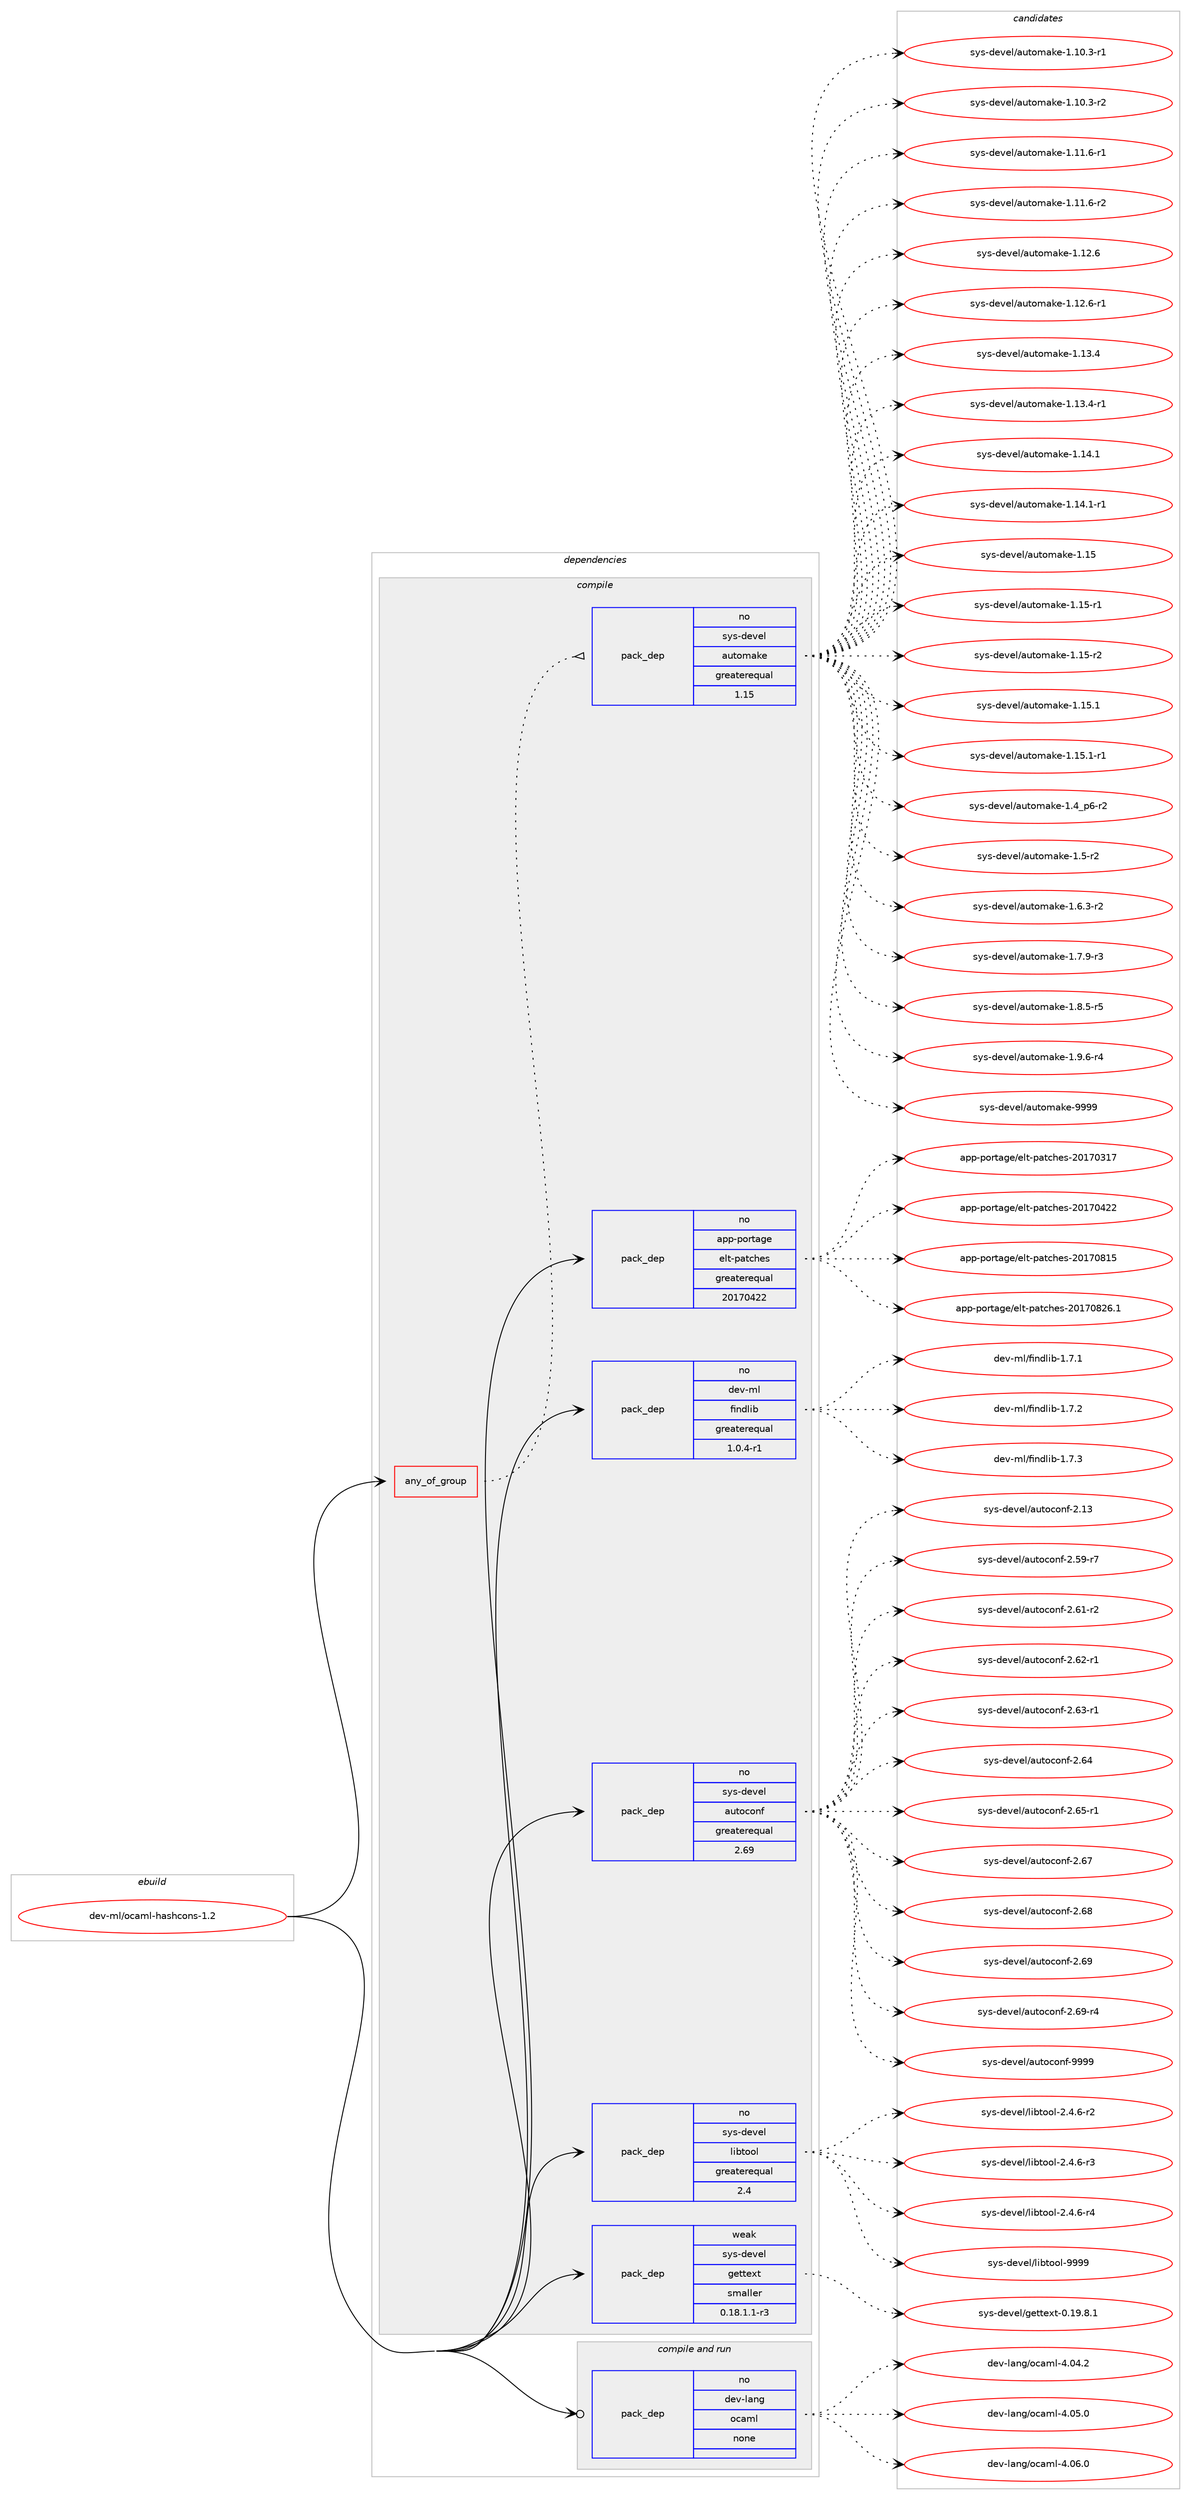 digraph prolog {

# *************
# Graph options
# *************

newrank=true;
concentrate=true;
compound=true;
graph [rankdir=LR,fontname=Helvetica,fontsize=10,ranksep=1.5];#, ranksep=2.5, nodesep=0.2];
edge  [arrowhead=vee];
node  [fontname=Helvetica,fontsize=10];

# **********
# The ebuild
# **********

subgraph cluster_leftcol {
color=gray;
rank=same;
label=<<i>ebuild</i>>;
id [label="dev-ml/ocaml-hashcons-1.2", color=red, width=4, href="../dev-ml/ocaml-hashcons-1.2.svg"];
}

# ****************
# The dependencies
# ****************

subgraph cluster_midcol {
color=gray;
label=<<i>dependencies</i>>;
subgraph cluster_compile {
fillcolor="#eeeeee";
style=filled;
label=<<i>compile</i>>;
subgraph any3619 {
dependency123179 [label=<<TABLE BORDER="0" CELLBORDER="1" CELLSPACING="0" CELLPADDING="4"><TR><TD CELLPADDING="10">any_of_group</TD></TR></TABLE>>, shape=none, color=red];subgraph pack92968 {
dependency123180 [label=<<TABLE BORDER="0" CELLBORDER="1" CELLSPACING="0" CELLPADDING="4" WIDTH="220"><TR><TD ROWSPAN="6" CELLPADDING="30">pack_dep</TD></TR><TR><TD WIDTH="110">no</TD></TR><TR><TD>sys-devel</TD></TR><TR><TD>automake</TD></TR><TR><TD>greaterequal</TD></TR><TR><TD>1.15</TD></TR></TABLE>>, shape=none, color=blue];
}
dependency123179:e -> dependency123180:w [weight=20,style="dotted",arrowhead="oinv"];
}
id:e -> dependency123179:w [weight=20,style="solid",arrowhead="vee"];
subgraph pack92969 {
dependency123181 [label=<<TABLE BORDER="0" CELLBORDER="1" CELLSPACING="0" CELLPADDING="4" WIDTH="220"><TR><TD ROWSPAN="6" CELLPADDING="30">pack_dep</TD></TR><TR><TD WIDTH="110">no</TD></TR><TR><TD>app-portage</TD></TR><TR><TD>elt-patches</TD></TR><TR><TD>greaterequal</TD></TR><TR><TD>20170422</TD></TR></TABLE>>, shape=none, color=blue];
}
id:e -> dependency123181:w [weight=20,style="solid",arrowhead="vee"];
subgraph pack92970 {
dependency123182 [label=<<TABLE BORDER="0" CELLBORDER="1" CELLSPACING="0" CELLPADDING="4" WIDTH="220"><TR><TD ROWSPAN="6" CELLPADDING="30">pack_dep</TD></TR><TR><TD WIDTH="110">no</TD></TR><TR><TD>dev-ml</TD></TR><TR><TD>findlib</TD></TR><TR><TD>greaterequal</TD></TR><TR><TD>1.0.4-r1</TD></TR></TABLE>>, shape=none, color=blue];
}
id:e -> dependency123182:w [weight=20,style="solid",arrowhead="vee"];
subgraph pack92971 {
dependency123183 [label=<<TABLE BORDER="0" CELLBORDER="1" CELLSPACING="0" CELLPADDING="4" WIDTH="220"><TR><TD ROWSPAN="6" CELLPADDING="30">pack_dep</TD></TR><TR><TD WIDTH="110">no</TD></TR><TR><TD>sys-devel</TD></TR><TR><TD>autoconf</TD></TR><TR><TD>greaterequal</TD></TR><TR><TD>2.69</TD></TR></TABLE>>, shape=none, color=blue];
}
id:e -> dependency123183:w [weight=20,style="solid",arrowhead="vee"];
subgraph pack92972 {
dependency123184 [label=<<TABLE BORDER="0" CELLBORDER="1" CELLSPACING="0" CELLPADDING="4" WIDTH="220"><TR><TD ROWSPAN="6" CELLPADDING="30">pack_dep</TD></TR><TR><TD WIDTH="110">no</TD></TR><TR><TD>sys-devel</TD></TR><TR><TD>libtool</TD></TR><TR><TD>greaterequal</TD></TR><TR><TD>2.4</TD></TR></TABLE>>, shape=none, color=blue];
}
id:e -> dependency123184:w [weight=20,style="solid",arrowhead="vee"];
subgraph pack92973 {
dependency123185 [label=<<TABLE BORDER="0" CELLBORDER="1" CELLSPACING="0" CELLPADDING="4" WIDTH="220"><TR><TD ROWSPAN="6" CELLPADDING="30">pack_dep</TD></TR><TR><TD WIDTH="110">weak</TD></TR><TR><TD>sys-devel</TD></TR><TR><TD>gettext</TD></TR><TR><TD>smaller</TD></TR><TR><TD>0.18.1.1-r3</TD></TR></TABLE>>, shape=none, color=blue];
}
id:e -> dependency123185:w [weight=20,style="solid",arrowhead="vee"];
}
subgraph cluster_compileandrun {
fillcolor="#eeeeee";
style=filled;
label=<<i>compile and run</i>>;
subgraph pack92974 {
dependency123186 [label=<<TABLE BORDER="0" CELLBORDER="1" CELLSPACING="0" CELLPADDING="4" WIDTH="220"><TR><TD ROWSPAN="6" CELLPADDING="30">pack_dep</TD></TR><TR><TD WIDTH="110">no</TD></TR><TR><TD>dev-lang</TD></TR><TR><TD>ocaml</TD></TR><TR><TD>none</TD></TR><TR><TD></TD></TR></TABLE>>, shape=none, color=blue];
}
id:e -> dependency123186:w [weight=20,style="solid",arrowhead="odotvee"];
}
subgraph cluster_run {
fillcolor="#eeeeee";
style=filled;
label=<<i>run</i>>;
}
}

# **************
# The candidates
# **************

subgraph cluster_choices {
rank=same;
color=gray;
label=<<i>candidates</i>>;

subgraph choice92968 {
color=black;
nodesep=1;
choice11512111545100101118101108479711711611110997107101454946494846514511449 [label="sys-devel/automake-1.10.3-r1", color=red, width=4,href="../sys-devel/automake-1.10.3-r1.svg"];
choice11512111545100101118101108479711711611110997107101454946494846514511450 [label="sys-devel/automake-1.10.3-r2", color=red, width=4,href="../sys-devel/automake-1.10.3-r2.svg"];
choice11512111545100101118101108479711711611110997107101454946494946544511449 [label="sys-devel/automake-1.11.6-r1", color=red, width=4,href="../sys-devel/automake-1.11.6-r1.svg"];
choice11512111545100101118101108479711711611110997107101454946494946544511450 [label="sys-devel/automake-1.11.6-r2", color=red, width=4,href="../sys-devel/automake-1.11.6-r2.svg"];
choice1151211154510010111810110847971171161111099710710145494649504654 [label="sys-devel/automake-1.12.6", color=red, width=4,href="../sys-devel/automake-1.12.6.svg"];
choice11512111545100101118101108479711711611110997107101454946495046544511449 [label="sys-devel/automake-1.12.6-r1", color=red, width=4,href="../sys-devel/automake-1.12.6-r1.svg"];
choice1151211154510010111810110847971171161111099710710145494649514652 [label="sys-devel/automake-1.13.4", color=red, width=4,href="../sys-devel/automake-1.13.4.svg"];
choice11512111545100101118101108479711711611110997107101454946495146524511449 [label="sys-devel/automake-1.13.4-r1", color=red, width=4,href="../sys-devel/automake-1.13.4-r1.svg"];
choice1151211154510010111810110847971171161111099710710145494649524649 [label="sys-devel/automake-1.14.1", color=red, width=4,href="../sys-devel/automake-1.14.1.svg"];
choice11512111545100101118101108479711711611110997107101454946495246494511449 [label="sys-devel/automake-1.14.1-r1", color=red, width=4,href="../sys-devel/automake-1.14.1-r1.svg"];
choice115121115451001011181011084797117116111109971071014549464953 [label="sys-devel/automake-1.15", color=red, width=4,href="../sys-devel/automake-1.15.svg"];
choice1151211154510010111810110847971171161111099710710145494649534511449 [label="sys-devel/automake-1.15-r1", color=red, width=4,href="../sys-devel/automake-1.15-r1.svg"];
choice1151211154510010111810110847971171161111099710710145494649534511450 [label="sys-devel/automake-1.15-r2", color=red, width=4,href="../sys-devel/automake-1.15-r2.svg"];
choice1151211154510010111810110847971171161111099710710145494649534649 [label="sys-devel/automake-1.15.1", color=red, width=4,href="../sys-devel/automake-1.15.1.svg"];
choice11512111545100101118101108479711711611110997107101454946495346494511449 [label="sys-devel/automake-1.15.1-r1", color=red, width=4,href="../sys-devel/automake-1.15.1-r1.svg"];
choice115121115451001011181011084797117116111109971071014549465295112544511450 [label="sys-devel/automake-1.4_p6-r2", color=red, width=4,href="../sys-devel/automake-1.4_p6-r2.svg"];
choice11512111545100101118101108479711711611110997107101454946534511450 [label="sys-devel/automake-1.5-r2", color=red, width=4,href="../sys-devel/automake-1.5-r2.svg"];
choice115121115451001011181011084797117116111109971071014549465446514511450 [label="sys-devel/automake-1.6.3-r2", color=red, width=4,href="../sys-devel/automake-1.6.3-r2.svg"];
choice115121115451001011181011084797117116111109971071014549465546574511451 [label="sys-devel/automake-1.7.9-r3", color=red, width=4,href="../sys-devel/automake-1.7.9-r3.svg"];
choice115121115451001011181011084797117116111109971071014549465646534511453 [label="sys-devel/automake-1.8.5-r5", color=red, width=4,href="../sys-devel/automake-1.8.5-r5.svg"];
choice115121115451001011181011084797117116111109971071014549465746544511452 [label="sys-devel/automake-1.9.6-r4", color=red, width=4,href="../sys-devel/automake-1.9.6-r4.svg"];
choice115121115451001011181011084797117116111109971071014557575757 [label="sys-devel/automake-9999", color=red, width=4,href="../sys-devel/automake-9999.svg"];
dependency123180:e -> choice11512111545100101118101108479711711611110997107101454946494846514511449:w [style=dotted,weight="100"];
dependency123180:e -> choice11512111545100101118101108479711711611110997107101454946494846514511450:w [style=dotted,weight="100"];
dependency123180:e -> choice11512111545100101118101108479711711611110997107101454946494946544511449:w [style=dotted,weight="100"];
dependency123180:e -> choice11512111545100101118101108479711711611110997107101454946494946544511450:w [style=dotted,weight="100"];
dependency123180:e -> choice1151211154510010111810110847971171161111099710710145494649504654:w [style=dotted,weight="100"];
dependency123180:e -> choice11512111545100101118101108479711711611110997107101454946495046544511449:w [style=dotted,weight="100"];
dependency123180:e -> choice1151211154510010111810110847971171161111099710710145494649514652:w [style=dotted,weight="100"];
dependency123180:e -> choice11512111545100101118101108479711711611110997107101454946495146524511449:w [style=dotted,weight="100"];
dependency123180:e -> choice1151211154510010111810110847971171161111099710710145494649524649:w [style=dotted,weight="100"];
dependency123180:e -> choice11512111545100101118101108479711711611110997107101454946495246494511449:w [style=dotted,weight="100"];
dependency123180:e -> choice115121115451001011181011084797117116111109971071014549464953:w [style=dotted,weight="100"];
dependency123180:e -> choice1151211154510010111810110847971171161111099710710145494649534511449:w [style=dotted,weight="100"];
dependency123180:e -> choice1151211154510010111810110847971171161111099710710145494649534511450:w [style=dotted,weight="100"];
dependency123180:e -> choice1151211154510010111810110847971171161111099710710145494649534649:w [style=dotted,weight="100"];
dependency123180:e -> choice11512111545100101118101108479711711611110997107101454946495346494511449:w [style=dotted,weight="100"];
dependency123180:e -> choice115121115451001011181011084797117116111109971071014549465295112544511450:w [style=dotted,weight="100"];
dependency123180:e -> choice11512111545100101118101108479711711611110997107101454946534511450:w [style=dotted,weight="100"];
dependency123180:e -> choice115121115451001011181011084797117116111109971071014549465446514511450:w [style=dotted,weight="100"];
dependency123180:e -> choice115121115451001011181011084797117116111109971071014549465546574511451:w [style=dotted,weight="100"];
dependency123180:e -> choice115121115451001011181011084797117116111109971071014549465646534511453:w [style=dotted,weight="100"];
dependency123180:e -> choice115121115451001011181011084797117116111109971071014549465746544511452:w [style=dotted,weight="100"];
dependency123180:e -> choice115121115451001011181011084797117116111109971071014557575757:w [style=dotted,weight="100"];
}
subgraph choice92969 {
color=black;
nodesep=1;
choice97112112451121111141169710310147101108116451129711699104101115455048495548514955 [label="app-portage/elt-patches-20170317", color=red, width=4,href="../app-portage/elt-patches-20170317.svg"];
choice97112112451121111141169710310147101108116451129711699104101115455048495548525050 [label="app-portage/elt-patches-20170422", color=red, width=4,href="../app-portage/elt-patches-20170422.svg"];
choice97112112451121111141169710310147101108116451129711699104101115455048495548564953 [label="app-portage/elt-patches-20170815", color=red, width=4,href="../app-portage/elt-patches-20170815.svg"];
choice971121124511211111411697103101471011081164511297116991041011154550484955485650544649 [label="app-portage/elt-patches-20170826.1", color=red, width=4,href="../app-portage/elt-patches-20170826.1.svg"];
dependency123181:e -> choice97112112451121111141169710310147101108116451129711699104101115455048495548514955:w [style=dotted,weight="100"];
dependency123181:e -> choice97112112451121111141169710310147101108116451129711699104101115455048495548525050:w [style=dotted,weight="100"];
dependency123181:e -> choice97112112451121111141169710310147101108116451129711699104101115455048495548564953:w [style=dotted,weight="100"];
dependency123181:e -> choice971121124511211111411697103101471011081164511297116991041011154550484955485650544649:w [style=dotted,weight="100"];
}
subgraph choice92970 {
color=black;
nodesep=1;
choice100101118451091084710210511010010810598454946554649 [label="dev-ml/findlib-1.7.1", color=red, width=4,href="../dev-ml/findlib-1.7.1.svg"];
choice100101118451091084710210511010010810598454946554650 [label="dev-ml/findlib-1.7.2", color=red, width=4,href="../dev-ml/findlib-1.7.2.svg"];
choice100101118451091084710210511010010810598454946554651 [label="dev-ml/findlib-1.7.3", color=red, width=4,href="../dev-ml/findlib-1.7.3.svg"];
dependency123182:e -> choice100101118451091084710210511010010810598454946554649:w [style=dotted,weight="100"];
dependency123182:e -> choice100101118451091084710210511010010810598454946554650:w [style=dotted,weight="100"];
dependency123182:e -> choice100101118451091084710210511010010810598454946554651:w [style=dotted,weight="100"];
}
subgraph choice92971 {
color=black;
nodesep=1;
choice115121115451001011181011084797117116111991111101024550464951 [label="sys-devel/autoconf-2.13", color=red, width=4,href="../sys-devel/autoconf-2.13.svg"];
choice1151211154510010111810110847971171161119911111010245504653574511455 [label="sys-devel/autoconf-2.59-r7", color=red, width=4,href="../sys-devel/autoconf-2.59-r7.svg"];
choice1151211154510010111810110847971171161119911111010245504654494511450 [label="sys-devel/autoconf-2.61-r2", color=red, width=4,href="../sys-devel/autoconf-2.61-r2.svg"];
choice1151211154510010111810110847971171161119911111010245504654504511449 [label="sys-devel/autoconf-2.62-r1", color=red, width=4,href="../sys-devel/autoconf-2.62-r1.svg"];
choice1151211154510010111810110847971171161119911111010245504654514511449 [label="sys-devel/autoconf-2.63-r1", color=red, width=4,href="../sys-devel/autoconf-2.63-r1.svg"];
choice115121115451001011181011084797117116111991111101024550465452 [label="sys-devel/autoconf-2.64", color=red, width=4,href="../sys-devel/autoconf-2.64.svg"];
choice1151211154510010111810110847971171161119911111010245504654534511449 [label="sys-devel/autoconf-2.65-r1", color=red, width=4,href="../sys-devel/autoconf-2.65-r1.svg"];
choice115121115451001011181011084797117116111991111101024550465455 [label="sys-devel/autoconf-2.67", color=red, width=4,href="../sys-devel/autoconf-2.67.svg"];
choice115121115451001011181011084797117116111991111101024550465456 [label="sys-devel/autoconf-2.68", color=red, width=4,href="../sys-devel/autoconf-2.68.svg"];
choice115121115451001011181011084797117116111991111101024550465457 [label="sys-devel/autoconf-2.69", color=red, width=4,href="../sys-devel/autoconf-2.69.svg"];
choice1151211154510010111810110847971171161119911111010245504654574511452 [label="sys-devel/autoconf-2.69-r4", color=red, width=4,href="../sys-devel/autoconf-2.69-r4.svg"];
choice115121115451001011181011084797117116111991111101024557575757 [label="sys-devel/autoconf-9999", color=red, width=4,href="../sys-devel/autoconf-9999.svg"];
dependency123183:e -> choice115121115451001011181011084797117116111991111101024550464951:w [style=dotted,weight="100"];
dependency123183:e -> choice1151211154510010111810110847971171161119911111010245504653574511455:w [style=dotted,weight="100"];
dependency123183:e -> choice1151211154510010111810110847971171161119911111010245504654494511450:w [style=dotted,weight="100"];
dependency123183:e -> choice1151211154510010111810110847971171161119911111010245504654504511449:w [style=dotted,weight="100"];
dependency123183:e -> choice1151211154510010111810110847971171161119911111010245504654514511449:w [style=dotted,weight="100"];
dependency123183:e -> choice115121115451001011181011084797117116111991111101024550465452:w [style=dotted,weight="100"];
dependency123183:e -> choice1151211154510010111810110847971171161119911111010245504654534511449:w [style=dotted,weight="100"];
dependency123183:e -> choice115121115451001011181011084797117116111991111101024550465455:w [style=dotted,weight="100"];
dependency123183:e -> choice115121115451001011181011084797117116111991111101024550465456:w [style=dotted,weight="100"];
dependency123183:e -> choice115121115451001011181011084797117116111991111101024550465457:w [style=dotted,weight="100"];
dependency123183:e -> choice1151211154510010111810110847971171161119911111010245504654574511452:w [style=dotted,weight="100"];
dependency123183:e -> choice115121115451001011181011084797117116111991111101024557575757:w [style=dotted,weight="100"];
}
subgraph choice92972 {
color=black;
nodesep=1;
choice1151211154510010111810110847108105981161111111084550465246544511450 [label="sys-devel/libtool-2.4.6-r2", color=red, width=4,href="../sys-devel/libtool-2.4.6-r2.svg"];
choice1151211154510010111810110847108105981161111111084550465246544511451 [label="sys-devel/libtool-2.4.6-r3", color=red, width=4,href="../sys-devel/libtool-2.4.6-r3.svg"];
choice1151211154510010111810110847108105981161111111084550465246544511452 [label="sys-devel/libtool-2.4.6-r4", color=red, width=4,href="../sys-devel/libtool-2.4.6-r4.svg"];
choice1151211154510010111810110847108105981161111111084557575757 [label="sys-devel/libtool-9999", color=red, width=4,href="../sys-devel/libtool-9999.svg"];
dependency123184:e -> choice1151211154510010111810110847108105981161111111084550465246544511450:w [style=dotted,weight="100"];
dependency123184:e -> choice1151211154510010111810110847108105981161111111084550465246544511451:w [style=dotted,weight="100"];
dependency123184:e -> choice1151211154510010111810110847108105981161111111084550465246544511452:w [style=dotted,weight="100"];
dependency123184:e -> choice1151211154510010111810110847108105981161111111084557575757:w [style=dotted,weight="100"];
}
subgraph choice92973 {
color=black;
nodesep=1;
choice1151211154510010111810110847103101116116101120116454846495746564649 [label="sys-devel/gettext-0.19.8.1", color=red, width=4,href="../sys-devel/gettext-0.19.8.1.svg"];
dependency123185:e -> choice1151211154510010111810110847103101116116101120116454846495746564649:w [style=dotted,weight="100"];
}
subgraph choice92974 {
color=black;
nodesep=1;
choice100101118451089711010347111999710910845524648524650 [label="dev-lang/ocaml-4.04.2", color=red, width=4,href="../dev-lang/ocaml-4.04.2.svg"];
choice100101118451089711010347111999710910845524648534648 [label="dev-lang/ocaml-4.05.0", color=red, width=4,href="../dev-lang/ocaml-4.05.0.svg"];
choice100101118451089711010347111999710910845524648544648 [label="dev-lang/ocaml-4.06.0", color=red, width=4,href="../dev-lang/ocaml-4.06.0.svg"];
dependency123186:e -> choice100101118451089711010347111999710910845524648524650:w [style=dotted,weight="100"];
dependency123186:e -> choice100101118451089711010347111999710910845524648534648:w [style=dotted,weight="100"];
dependency123186:e -> choice100101118451089711010347111999710910845524648544648:w [style=dotted,weight="100"];
}
}

}
